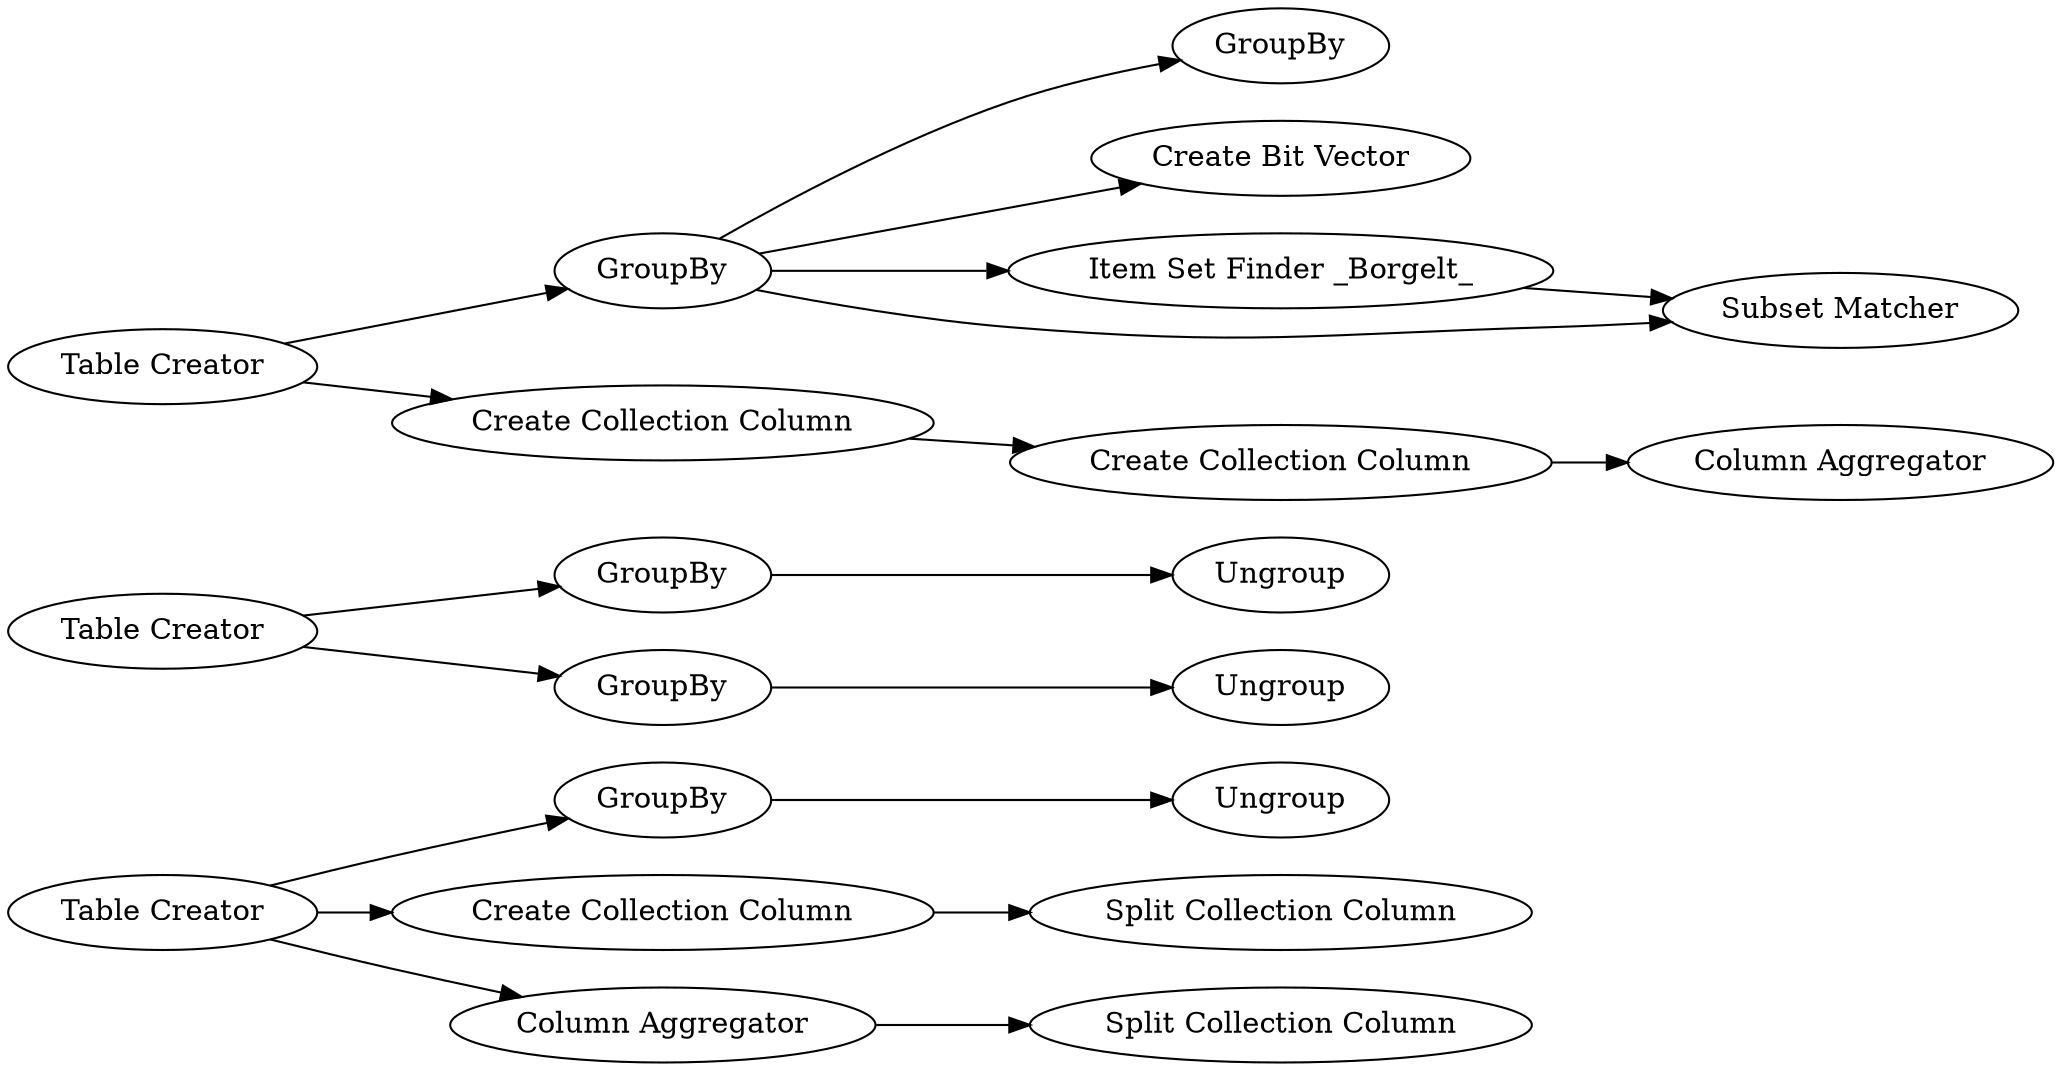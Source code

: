 digraph {
	2 [label=GroupBy]
	3 [label="Create Collection Column"]
	4 [label="Split Collection Column"]
	5 [label=Ungroup]
	6 [label="Column Aggregator"]
	7 [label="Split Collection Column"]
	8 [label=GroupBy]
	9 [label=GroupBy]
	10 [label="Table Creator"]
	11 [label=Ungroup]
	12 [label=Ungroup]
	13 [label="Table Creator"]
	14 [label=GroupBy]
	15 [label=GroupBy]
	16 [label="Create Bit Vector"]
	17 [label="Item Set Finder _Borgelt_"]
	18 [label="Column Aggregator"]
	20 [label="Create Collection Column"]
	21 [label="Create Collection Column"]
	22 [label="Table Creator"]
	23 [label="Subset Matcher"]
	2 -> 5
	3 -> 4
	6 -> 7
	8 -> 11
	9 -> 12
	10 -> 2
	10 -> 3
	10 -> 6
	13 -> 14
	13 -> 20
	14 -> 15
	14 -> 23
	14 -> 16
	14 -> 17
	17 -> 23
	20 -> 21
	21 -> 18
	22 -> 8
	22 -> 9
	rankdir=LR
}
